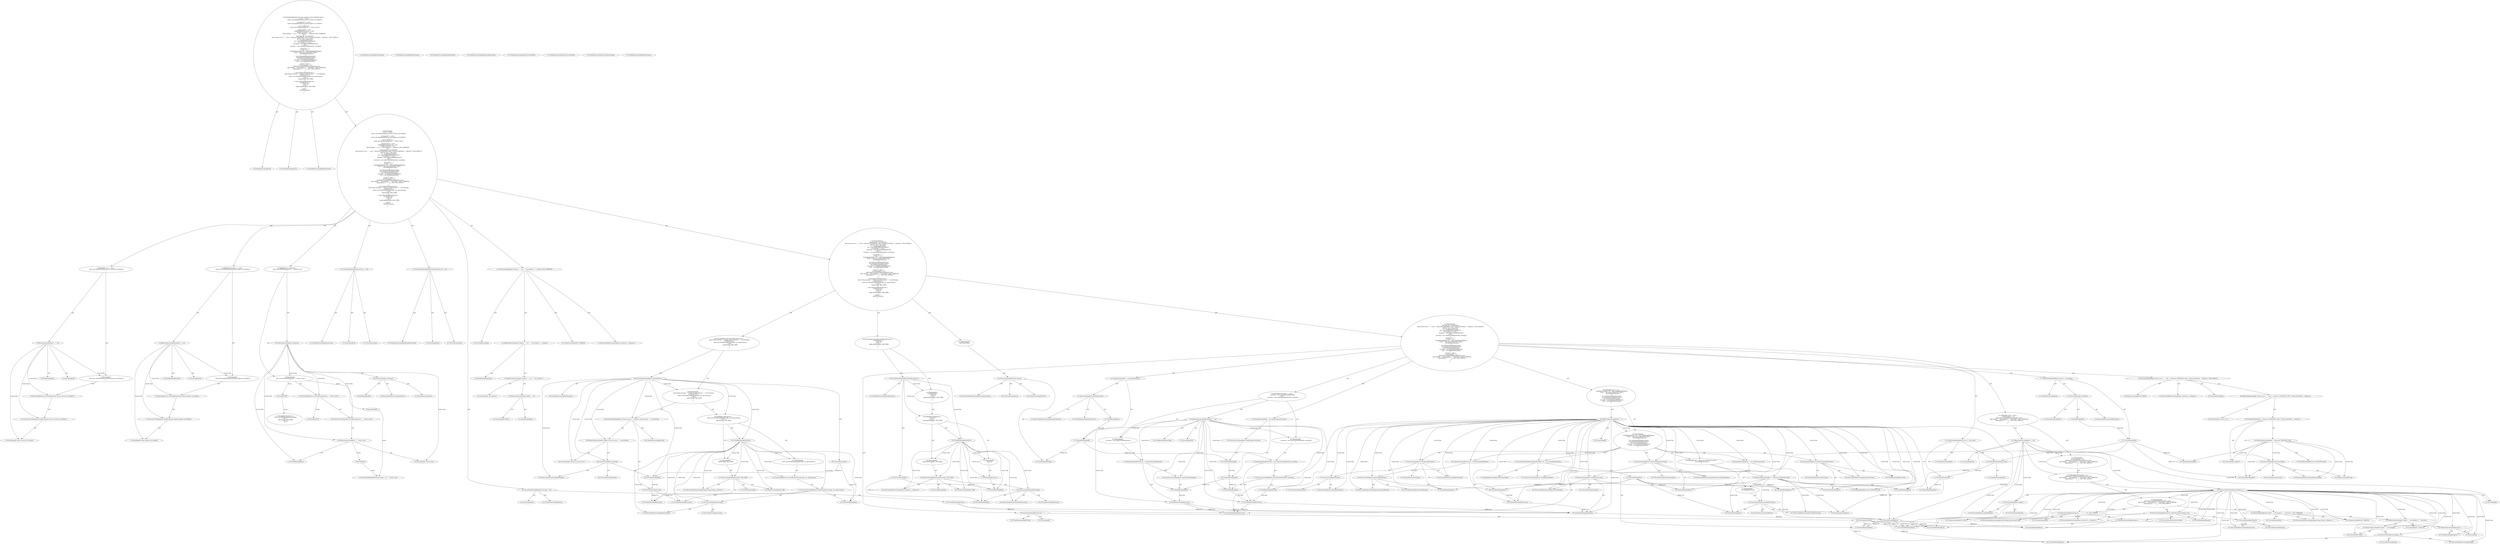 digraph "execute#?" {
0 [label="2:CtTypeReferenceImpl@void" shape=ellipse]
1 [label="2:CtVirtualElement@execute" shape=ellipse]
2 [label="2:CtTypeReferenceImpl@BuildException" shape=ellipse]
3 [label="3:CtFieldReadImpl@src" shape=ellipse]
4 [label="3:CtLiteralImpl@null" shape=ellipse]
5 [label="3:CtBinaryOperatorImpl@src == null" shape=ellipse]
6 [label="4:CtTypeReferenceImpl@BuildException" shape=ellipse]
7 [label="4:CtLiteralImpl@\"source resource not defined\"" shape=ellipse]
8 [label="4:CtConstructorCallImpl@new BuildException(\"source resource not defined\")" shape=ellipse]
9 [label="4:CtThrowImpl@throw new BuildException(\"source resource not defined\")" shape=ellipse]
10 [label="3:CtBlockImpl@\{
    throw new BuildException(\"source resource not defined\");
\}" shape=ellipse]
11 [label="3:CtIfImpl@if (src == null) \{
    throw new BuildException(\"source resource not defined\");
\}" shape=ellipse]
12 [label="6:CtFieldReadImpl@property" shape=ellipse]
13 [label="6:CtLiteralImpl@null" shape=ellipse]
14 [label="6:CtBinaryOperatorImpl@property == null" shape=ellipse]
15 [label="7:CtTypeReferenceImpl@BuildException" shape=ellipse]
16 [label="7:CtLiteralImpl@\"output property not defined\"" shape=ellipse]
17 [label="7:CtConstructorCallImpl@new BuildException(\"output property not defined\")" shape=ellipse]
18 [label="7:CtThrowImpl@throw new BuildException(\"output property not defined\")" shape=ellipse]
19 [label="6:CtBlockImpl@\{
    throw new BuildException(\"output property not defined\");
\}" shape=ellipse]
20 [label="6:CtIfImpl@if (property == null) \{
    throw new BuildException(\"output property not defined\");
\}" shape=ellipse]
21 [label="9:CtExecutableReferenceImpl@isExists()" shape=ellipse]
22 [label="9:CtVirtualElement@isExists" shape=ellipse]
23 [label="9:CtFieldReadImpl@src" shape=ellipse]
24 [label="9:CtInvocationImpl@src.isExists()" shape=ellipse]
25 [label="9:CtUnaryOperatorImpl@!src.isExists()" shape=ellipse]
26 [label="10:CtTypeReferenceImpl@BuildException" shape=ellipse]
27 [label="10:CtFieldReadImpl@src" shape=ellipse]
28 [label="10:CtLiteralImpl@\" doesn't exist\"" shape=ellipse]
29 [label="10:CtBinaryOperatorImpl@src + \" doesn't exist\"" shape=ellipse]
30 [label="10:CtConstructorCallImpl@new BuildException(src + \" doesn't exist\")" shape=ellipse]
31 [label="10:CtThrowImpl@throw new BuildException(src + \" doesn't exist\")" shape=ellipse]
32 [label="9:CtBlockImpl@\{
    throw new BuildException(src + \" doesn't exist\");
\}" shape=ellipse]
33 [label="9:CtIfImpl@if (!src.isExists()) \{
    throw new BuildException(src + \" doesn't exist\");
\}" shape=ellipse]
34 [label="12:CtTypeReferenceImpl@InputStream" shape=ellipse]
35 [label="12:CtLiteralImpl@null" shape=ellipse]
36 [label="12:CtVirtualElement@is" shape=ellipse]
37 [label="12:CtLocalVariableImpl@InputStream is = null" shape=ellipse]
38 [label="13:CtTypeReferenceImpl@BufferedInputStream" shape=ellipse]
39 [label="13:CtLiteralImpl@null" shape=ellipse]
40 [label="13:CtVirtualElement@bis" shape=ellipse]
41 [label="13:CtLocalVariableImpl@BufferedInputStream bis = null" shape=ellipse]
42 [label="14:CtTypeReferenceImpl@Reader" shape=ellipse]
43 [label="14:CtLiteralImpl@null" shape=ellipse]
44 [label="14:CtVirtualElement@instream" shape=ellipse]
45 [label="14:CtLocalVariableImpl@Reader instream = null" shape=ellipse]
46 [label="15:CtExecutableReferenceImpl@log(<unknown>,<unknown>)" shape=ellipse]
47 [label="15:CtVirtualElement@log" shape=ellipse]
48 [label="15:CtLiteralImpl@\"loading \"" shape=ellipse]
49 [label="15:CtFieldReadImpl@src" shape=ellipse]
50 [label="15:CtBinaryOperatorImpl@(\"loading \" + src)" shape=ellipse]
51 [label="15:CtLiteralImpl@\" into property \"" shape=ellipse]
52 [label="15:CtBinaryOperatorImpl@((\"loading \" + src) + \" into property \")" shape=ellipse]
53 [label="15:CtFieldReadImpl@property" shape=ellipse]
54 [label="15:CtBinaryOperatorImpl@((\"loading \" + src) + \" into property \") + property" shape=ellipse]
55 [label="15:CtTypeAccessImpl@MSG_VERBOSE" shape=ellipse]
56 [label="15:CtInvocationImpl@log(((\"loading \" + src) + \" into property \") + property, MSG_VERBOSE)" shape=ellipse]
57 [label="17:CtTypeReferenceImpl@long" shape=ellipse]
58 [label="17:CtExecutableReferenceImpl@getSize()" shape=ellipse]
59 [label="17:CtVirtualElement@getSize" shape=ellipse]
60 [label="17:CtFieldReadImpl@src" shape=ellipse]
61 [label="17:CtInvocationImpl@src.getSize()" shape=ellipse]
62 [label="17:CtVirtualElement@len" shape=ellipse]
63 [label="17:CtLocalVariableImpl@final long len = src.getSize()" shape=ellipse]
64 [label="18:CtExecutableReferenceImpl@log(<unknown>,<unknown>)" shape=ellipse]
65 [label="18:CtVirtualElement@log" shape=ellipse]
66 [label="19:CtLiteralImpl@\"resource size = \"" shape=ellipse]
67 [label="19:CtVariableReadImpl@len" shape=ellipse]
68 [label="19:CtFieldReadImpl@Resource.UNKNOWN_SIZE" shape=ellipse]
69 [label="19:CtBinaryOperatorImpl@len != Resource.UNKNOWN_SIZE" shape=ellipse]
70 [label="19:CtExecutableReferenceImpl@valueOf(long)" shape=ellipse]
71 [label="19:CtVirtualElement@valueOf" shape=ellipse]
72 [label="19:CtTypeAccessImpl@String" shape=ellipse]
73 [label="19:CtVariableReadImpl@len" shape=ellipse]
74 [label="19:CtInvocationImpl@String.valueOf(len)" shape=ellipse]
75 [label="19:CtLiteralImpl@\"unknown\"" shape=ellipse]
76 [label="19:CtConditionalImpl@(len != Resource.UNKNOWN_SIZE ? String.valueOf(len) : \"unknown\")" shape=ellipse]
77 [label="19:CtBinaryOperatorImpl@\"resource size = \" + (len != Resource.UNKNOWN_SIZE ? String.valueOf(len) : \"unknown\")" shape=ellipse]
78 [label="20:CtTypeAccessImpl@MSG_DEBUG" shape=ellipse]
79 [label="18:CtInvocationImpl@log(\"resource size = \" + (len != Resource.UNKNOWN_SIZE ? String.valueOf(len) : \"unknown\"), MSG_DEBUG)" shape=ellipse]
80 [label="21:CtTypeReferenceImpl@int" shape=ellipse]
81 [label="21:CtVariableReadImpl@((int) (len))" shape=ellipse]
82 [label="21:CtTypeReferenceImpl@int" shape=ellipse]
83 [label="21:CtVirtualElement@size" shape=ellipse]
84 [label="21:CtLocalVariableImpl@final int size = ((int) (len))" shape=ellipse]
85 [label="22:CtVariableWriteImpl@is" shape=ellipse]
86 [label="22:CtExecutableReferenceImpl@getInputStream()" shape=ellipse]
87 [label="22:CtVirtualElement@getInputStream" shape=ellipse]
88 [label="22:CtFieldReadImpl@src" shape=ellipse]
89 [label="22:CtInvocationImpl@src.getInputStream()" shape=ellipse]
90 [label="22:CtAssignmentImpl@is = src.getInputStream()" shape=ellipse]
91 [label="23:CtVariableWriteImpl@bis" shape=ellipse]
92 [label="23:CtTypeReferenceImpl@BufferedInputStream" shape=ellipse]
93 [label="23:CtVariableReadImpl@is" shape=ellipse]
94 [label="23:CtConstructorCallImpl@new BufferedInputStream(is)" shape=ellipse]
95 [label="23:CtAssignmentImpl@bis = new BufferedInputStream(is)" shape=ellipse]
96 [label="24:CtFieldReadImpl@encoding" shape=ellipse]
97 [label="24:CtLiteralImpl@null" shape=ellipse]
98 [label="24:CtBinaryOperatorImpl@encoding == null" shape=ellipse]
99 [label="25:CtVariableWriteImpl@instream" shape=ellipse]
100 [label="25:CtTypeReferenceImpl@InputStreamReader" shape=ellipse]
101 [label="25:CtVariableReadImpl@bis" shape=ellipse]
102 [label="25:CtConstructorCallImpl@new InputStreamReader(bis)" shape=ellipse]
103 [label="25:CtAssignmentImpl@instream = new InputStreamReader(bis)" shape=ellipse]
104 [label="24:CtBlockImpl@\{
    instream = new InputStreamReader(bis);
\}" shape=ellipse]
105 [label="27:CtVariableWriteImpl@instream" shape=ellipse]
106 [label="27:CtTypeReferenceImpl@InputStreamReader" shape=ellipse]
107 [label="27:CtVariableReadImpl@bis" shape=ellipse]
108 [label="27:CtFieldReadImpl@encoding" shape=ellipse]
109 [label="27:CtConstructorCallImpl@new InputStreamReader(bis, encoding)" shape=ellipse]
110 [label="27:CtAssignmentImpl@instream = new InputStreamReader(bis, encoding)" shape=ellipse]
111 [label="26:CtBlockImpl@\{
    instream = new InputStreamReader(bis, encoding);
\}" shape=ellipse]
112 [label="24:CtIfImpl@if (encoding == null) \{
    instream = new InputStreamReader(bis);
\} else \{
    instream = new InputStreamReader(bis, encoding);
\}" shape=ellipse]
113 [label="29:CtTypeReferenceImpl@String" shape=ellipse]
114 [label="29:CtLiteralImpl@\"\"" shape=ellipse]
115 [label="29:CtVirtualElement@text" shape=ellipse]
116 [label="29:CtLocalVariableImpl@String text = \"\"" shape=ellipse]
117 [label="30:CtVariableReadImpl@size" shape=ellipse]
118 [label="30:CtLiteralImpl@0" shape=ellipse]
119 [label="30:CtBinaryOperatorImpl@size != 0" shape=ellipse]
120 [label="31:CtTypeReferenceImpl@ChainReaderHelper" shape=ellipse]
121 [label="31:CtTypeReferenceImpl@ChainReaderHelper" shape=ellipse]
122 [label="31:CtConstructorCallImpl@new ChainReaderHelper()" shape=ellipse]
123 [label="31:CtVirtualElement@crh" shape=ellipse]
124 [label="31:CtLocalVariableImpl@ChainReaderHelper crh = new ChainReaderHelper()" shape=ellipse]
125 [label="32:CtVariableReadImpl@len" shape=ellipse]
126 [label="32:CtFieldReadImpl@Resource.UNKNOWN_SIZE" shape=ellipse]
127 [label="32:CtBinaryOperatorImpl@len != Resource.UNKNOWN_SIZE" shape=ellipse]
128 [label="33:CtExecutableReferenceImpl@setBufferSize(int)" shape=ellipse]
129 [label="33:CtVirtualElement@setBufferSize" shape=ellipse]
130 [label="33:CtVariableReadImpl@crh" shape=ellipse]
131 [label="33:CtVariableReadImpl@size" shape=ellipse]
132 [label="33:CtInvocationImpl@crh.setBufferSize(size)" shape=ellipse]
133 [label="32:CtBlockImpl@\{
    crh.setBufferSize(size);
\}" shape=ellipse]
134 [label="32:CtIfImpl@if (len != Resource.UNKNOWN_SIZE) \{
    crh.setBufferSize(size);
\}" shape=ellipse]
135 [label="35:CtExecutableReferenceImpl@setPrimaryReader(Reader)" shape=ellipse]
136 [label="35:CtVirtualElement@setPrimaryReader" shape=ellipse]
137 [label="35:CtVariableReadImpl@crh" shape=ellipse]
138 [label="35:CtVariableReadImpl@instream" shape=ellipse]
139 [label="35:CtInvocationImpl@crh.setPrimaryReader(instream)" shape=ellipse]
140 [label="36:CtExecutableReferenceImpl@setFilterChains()" shape=ellipse]
141 [label="36:CtVirtualElement@setFilterChains" shape=ellipse]
142 [label="36:CtVariableReadImpl@crh" shape=ellipse]
143 [label="36:CtFieldReadImpl@filterChains" shape=ellipse]
144 [label="36:CtInvocationImpl@crh.setFilterChains(filterChains)" shape=ellipse]
145 [label="37:CtExecutableReferenceImpl@setProject()" shape=ellipse]
146 [label="37:CtVirtualElement@setProject" shape=ellipse]
147 [label="37:CtVariableReadImpl@crh" shape=ellipse]
148 [label="37:CtExecutableReferenceImpl@getProject()" shape=ellipse]
149 [label="37:CtVirtualElement@getProject" shape=ellipse]
150 [label="37:CtInvocationImpl@getProject()" shape=ellipse]
151 [label="37:CtInvocationImpl@crh.setProject(getProject())" shape=ellipse]
152 [label="38:CtVariableWriteImpl@instream" shape=ellipse]
153 [label="38:CtExecutableReferenceImpl@getAssembledReader()" shape=ellipse]
154 [label="38:CtVirtualElement@getAssembledReader" shape=ellipse]
155 [label="38:CtVariableReadImpl@crh" shape=ellipse]
156 [label="38:CtInvocationImpl@crh.getAssembledReader()" shape=ellipse]
157 [label="38:CtAssignmentImpl@instream = crh.getAssembledReader()" shape=ellipse]
158 [label="39:CtVariableWriteImpl@text" shape=ellipse]
159 [label="39:CtExecutableReferenceImpl@readFully(Reader)" shape=ellipse]
160 [label="39:CtVirtualElement@readFully" shape=ellipse]
161 [label="39:CtVariableReadImpl@crh" shape=ellipse]
162 [label="39:CtVariableReadImpl@instream" shape=ellipse]
163 [label="39:CtInvocationImpl@crh.readFully(instream)" shape=ellipse]
164 [label="39:CtAssignmentImpl@text = crh.readFully(instream)" shape=ellipse]
165 [label="30:CtBlockImpl@\{
    ChainReaderHelper crh = new ChainReaderHelper();
    if (len != Resource.UNKNOWN_SIZE) \{
        crh.setBufferSize(size);
    \}
    crh.setPrimaryReader(instream);
    crh.setFilterChains(filterChains);
    crh.setProject(getProject());
    instream = crh.getAssembledReader();
    text = crh.readFully(instream);
\}" shape=ellipse]
166 [label="30:CtIfImpl@if (size != 0) \{
    ChainReaderHelper crh = new ChainReaderHelper();
    if (len != Resource.UNKNOWN_SIZE) \{
        crh.setBufferSize(size);
    \}
    crh.setPrimaryReader(instream);
    crh.setFilterChains(filterChains);
    crh.setProject(getProject());
    instream = crh.getAssembledReader();
    text = crh.readFully(instream);
\}" shape=ellipse]
167 [label="41:CtVariableReadImpl@text" shape=ellipse]
168 [label="41:CtLiteralImpl@null" shape=ellipse]
169 [label="41:CtBinaryOperatorImpl@text != null" shape=ellipse]
170 [label="42:CtExecutableReferenceImpl@length()" shape=ellipse]
171 [label="42:CtVirtualElement@length" shape=ellipse]
172 [label="42:CtVariableReadImpl@text" shape=ellipse]
173 [label="42:CtInvocationImpl@text.length()" shape=ellipse]
174 [label="42:CtLiteralImpl@0" shape=ellipse]
175 [label="42:CtBinaryOperatorImpl@text.length() > 0" shape=ellipse]
176 [label="43:CtExecutableReferenceImpl@setNewProperty(java.lang.String)" shape=ellipse]
177 [label="43:CtVirtualElement@setNewProperty" shape=ellipse]
178 [label="43:CtExecutableReferenceImpl@getProject()" shape=ellipse]
179 [label="43:CtVirtualElement@getProject" shape=ellipse]
180 [label="43:CtInvocationImpl@getProject()" shape=ellipse]
181 [label="43:CtFieldReadImpl@property" shape=ellipse]
182 [label="43:CtVariableReadImpl@text" shape=ellipse]
183 [label="43:CtInvocationImpl@getProject().setNewProperty(property, text)" shape=ellipse]
184 [label="44:CtExecutableReferenceImpl@log(java.lang.String,<unknown>)" shape=ellipse]
185 [label="44:CtVirtualElement@log" shape=ellipse]
186 [label="44:CtLiteralImpl@\"loaded \"" shape=ellipse]
187 [label="44:CtExecutableReferenceImpl@length()" shape=ellipse]
188 [label="44:CtVirtualElement@length" shape=ellipse]
189 [label="44:CtVariableReadImpl@text" shape=ellipse]
190 [label="44:CtInvocationImpl@text.length()" shape=ellipse]
191 [label="44:CtBinaryOperatorImpl@(\"loaded \" + text.length())" shape=ellipse]
192 [label="44:CtLiteralImpl@\" characters\"" shape=ellipse]
193 [label="44:CtBinaryOperatorImpl@(\"loaded \" + text.length()) + \" characters\"" shape=ellipse]
194 [label="44:CtTypeAccessImpl@MSG_VERBOSE" shape=ellipse]
195 [label="44:CtInvocationImpl@log((\"loaded \" + text.length()) + \" characters\", MSG_VERBOSE)" shape=ellipse]
196 [label="45:CtExecutableReferenceImpl@log(<unknown>,<unknown>)" shape=ellipse]
197 [label="45:CtVirtualElement@log" shape=ellipse]
198 [label="45:CtFieldReadImpl@property" shape=ellipse]
199 [label="45:CtLiteralImpl@\" := \"" shape=ellipse]
200 [label="45:CtBinaryOperatorImpl@(property + \" := \")" shape=ellipse]
201 [label="45:CtVariableReadImpl@text" shape=ellipse]
202 [label="45:CtBinaryOperatorImpl@(property + \" := \") + text" shape=ellipse]
203 [label="45:CtTypeAccessImpl@MSG_DEBUG" shape=ellipse]
204 [label="45:CtInvocationImpl@log((property + \" := \") + text, MSG_DEBUG)" shape=ellipse]
205 [label="42:CtBlockImpl@\{
    getProject().setNewProperty(property, text);
    log((\"loaded \" + text.length()) + \" characters\", MSG_VERBOSE);
    log((property + \" := \") + text, MSG_DEBUG);
\}" shape=ellipse]
206 [label="42:CtIfImpl@if (text.length() > 0) \{
    getProject().setNewProperty(property, text);
    log((\"loaded \" + text.length()) + \" characters\", MSG_VERBOSE);
    log((property + \" := \") + text, MSG_DEBUG);
\}" shape=ellipse]
207 [label="41:CtBlockImpl@\{
    if (text.length() > 0) \{
        getProject().setNewProperty(property, text);
        log((\"loaded \" + text.length()) + \" characters\", MSG_VERBOSE);
        log((property + \" := \") + text, MSG_DEBUG);
    \}
\}" shape=ellipse]
208 [label="41:CtIfImpl@if (text != null) \{
    if (text.length() > 0) \{
        getProject().setNewProperty(property, text);
        log((\"loaded \" + text.length()) + \" characters\", MSG_VERBOSE);
        log((property + \" := \") + text, MSG_DEBUG);
    \}
\}" shape=ellipse]
209 [label="16:CtBlockImpl@\{
    final long len = src.getSize();
    log(\"resource size = \" + (len != Resource.UNKNOWN_SIZE ? String.valueOf(len) : \"unknown\"), MSG_DEBUG);
    final int size = ((int) (len));
    is = src.getInputStream();
    bis = new BufferedInputStream(is);
    if (encoding == null) \{
        instream = new InputStreamReader(bis);
    \} else \{
        instream = new InputStreamReader(bis, encoding);
    \}
    String text = \"\";
    if (size != 0) \{
        ChainReaderHelper crh = new ChainReaderHelper();
        if (len != Resource.UNKNOWN_SIZE) \{
            crh.setBufferSize(size);
        \}
        crh.setPrimaryReader(instream);
        crh.setFilterChains(filterChains);
        crh.setProject(getProject());
        instream = crh.getAssembledReader();
        text = crh.readFully(instream);
    \}
    if (text != null) \{
        if (text.length() > 0) \{
            getProject().setNewProperty(property, text);
            log((\"loaded \" + text.length()) + \" characters\", MSG_VERBOSE);
            log((property + \" := \") + text, MSG_DEBUG);
        \}
    \}
\}" shape=ellipse]
210 [label="48:CtVirtualElement@ioe" shape=ellipse]
211 [label="48:CtTypeReferenceImpl@IOException" shape=ellipse]
212 [label="48:CtCatchVariableImpl@final IOException ioe" shape=ellipse]
213 [label="49:CtTypeReferenceImpl@String" shape=ellipse]
214 [label="49:CtLiteralImpl@\"Unable to load resource: \"" shape=ellipse]
215 [label="49:CtExecutableReferenceImpl@toString()" shape=ellipse]
216 [label="49:CtVirtualElement@toString" shape=ellipse]
217 [label="49:CtVariableReadImpl@ioe" shape=ellipse]
218 [label="49:CtInvocationImpl@ioe.toString()" shape=ellipse]
219 [label="49:CtBinaryOperatorImpl@\"Unable to load resource: \" + ioe.toString()" shape=ellipse]
220 [label="49:CtVirtualElement@message" shape=ellipse]
221 [label="49:CtLocalVariableImpl@final String message = \"Unable to load resource: \" + ioe.toString()" shape=ellipse]
222 [label="50:CtFieldReadImpl@failOnError" shape=ellipse]
223 [label="51:CtTypeReferenceImpl@BuildException" shape=ellipse]
224 [label="51:CtVariableReadImpl@message" shape=ellipse]
225 [label="51:CtVariableReadImpl@ioe" shape=ellipse]
226 [label="51:CtExecutableReferenceImpl@getLocation()" shape=ellipse]
227 [label="51:CtVirtualElement@getLocation" shape=ellipse]
228 [label="51:CtInvocationImpl@getLocation()" shape=ellipse]
229 [label="51:CtConstructorCallImpl@new BuildException(message, ioe, getLocation())" shape=ellipse]
230 [label="51:CtThrowImpl@throw new BuildException(message, ioe, getLocation())" shape=ellipse]
231 [label="50:CtBlockImpl@\{
    throw new BuildException(message, ioe, getLocation());
\}" shape=ellipse]
232 [label="53:CtExecutableReferenceImpl@log(java.lang.String,<unknown>)" shape=ellipse]
233 [label="53:CtVirtualElement@log" shape=ellipse]
234 [label="53:CtVariableReadImpl@message" shape=ellipse]
235 [label="53:CtTypeAccessImpl@MSG_ERR" shape=ellipse]
236 [label="53:CtInvocationImpl@log(message, MSG_ERR)" shape=ellipse]
237 [label="52:CtBlockImpl@\{
    log(message, MSG_ERR);
\}" shape=ellipse]
238 [label="50:CtIfImpl@if (failOnError) \{
    throw new BuildException(message, ioe, getLocation());
\} else \{
    log(message, MSG_ERR);
\}" shape=ellipse]
239 [label="48:CtBlockImpl@\{
    final String message = \"Unable to load resource: \" + ioe.toString();
    if (failOnError) \{
        throw new BuildException(message, ioe, getLocation());
    \} else \{
        log(message, MSG_ERR);
    \}
\}" shape=ellipse]
240 [label="48:CtCatchImpl@ catch (final IOException ioe) \{
    final String message = \"Unable to load resource: \" + ioe.toString();
    if (failOnError) \{
        throw new BuildException(message, ioe, getLocation());
    \} else \{
        log(message, MSG_ERR);
    \}
\}" shape=ellipse]
241 [label="55:CtVirtualElement@be" shape=ellipse]
242 [label="55:CtTypeReferenceImpl@BuildException" shape=ellipse]
243 [label="55:CtCatchVariableImpl@final BuildException be" shape=ellipse]
244 [label="56:CtFieldReadImpl@failOnError" shape=ellipse]
245 [label="57:CtVariableReadImpl@be" shape=ellipse]
246 [label="57:CtThrowImpl@throw be" shape=ellipse]
247 [label="56:CtBlockImpl@\{
    throw be;
\}" shape=ellipse]
248 [label="59:CtExecutableReferenceImpl@log(<unknown>,<unknown>)" shape=ellipse]
249 [label="59:CtVirtualElement@log" shape=ellipse]
250 [label="59:CtExecutableReferenceImpl@getMessage()" shape=ellipse]
251 [label="59:CtVirtualElement@getMessage" shape=ellipse]
252 [label="59:CtVariableReadImpl@be" shape=ellipse]
253 [label="59:CtInvocationImpl@be.getMessage()" shape=ellipse]
254 [label="59:CtTypeAccessImpl@MSG_ERR" shape=ellipse]
255 [label="59:CtInvocationImpl@log(be.getMessage(), MSG_ERR)" shape=ellipse]
256 [label="58:CtBlockImpl@\{
    log(be.getMessage(), MSG_ERR);
\}" shape=ellipse]
257 [label="56:CtIfImpl@if (failOnError) \{
    throw be;
\} else \{
    log(be.getMessage(), MSG_ERR);
\}" shape=ellipse]
258 [label="55:CtBlockImpl@\{
    if (failOnError) \{
        throw be;
    \} else \{
        log(be.getMessage(), MSG_ERR);
    \}
\}" shape=ellipse]
259 [label="55:CtCatchImpl@ catch (final BuildException be) \{
    if (failOnError) \{
        throw be;
    \} else \{
        log(be.getMessage(), MSG_ERR);
    \}
\}" shape=ellipse]
260 [label="62:CtExecutableReferenceImpl@close(InputStream)" shape=ellipse]
261 [label="62:CtVirtualElement@close" shape=ellipse]
262 [label="62:CtTypeAccessImpl@FileUtils" shape=ellipse]
263 [label="62:CtVariableReadImpl@is" shape=ellipse]
264 [label="62:CtInvocationImpl@FileUtils.close(is)" shape=ellipse]
265 [label="61:CtBlockImpl@\{
    FileUtils.close(is);
\}" shape=ellipse]
266 [label="16:CtTryImpl@try \{
    final long len = src.getSize();
    log(\"resource size = \" + (len != Resource.UNKNOWN_SIZE ? String.valueOf(len) : \"unknown\"), MSG_DEBUG);
    final int size = ((int) (len));
    is = src.getInputStream();
    bis = new BufferedInputStream(is);
    if (encoding == null) \{
        instream = new InputStreamReader(bis);
    \} else \{
        instream = new InputStreamReader(bis, encoding);
    \}
    String text = \"\";
    if (size != 0) \{
        ChainReaderHelper crh = new ChainReaderHelper();
        if (len != Resource.UNKNOWN_SIZE) \{
            crh.setBufferSize(size);
        \}
        crh.setPrimaryReader(instream);
        crh.setFilterChains(filterChains);
        crh.setProject(getProject());
        instream = crh.getAssembledReader();
        text = crh.readFully(instream);
    \}
    if (text != null) \{
        if (text.length() > 0) \{
            getProject().setNewProperty(property, text);
            log((\"loaded \" + text.length()) + \" characters\", MSG_VERBOSE);
            log((property + \" := \") + text, MSG_DEBUG);
        \}
    \}
\} catch (final IOException ioe) \{
    final String message = \"Unable to load resource: \" + ioe.toString();
    if (failOnError) \{
        throw new BuildException(message, ioe, getLocation());
    \} else \{
        log(message, MSG_ERR);
    \}
\} catch (final BuildException be) \{
    if (failOnError) \{
        throw be;
    \} else \{
        log(be.getMessage(), MSG_ERR);
    \}
\} finally \{
    FileUtils.close(is);
\}" shape=ellipse]
267 [label="2:CtBlockImpl@\{
    if (src == null) \{
        throw new BuildException(\"source resource not defined\");
    \}
    if (property == null) \{
        throw new BuildException(\"output property not defined\");
    \}
    if (!src.isExists()) \{
        throw new BuildException(src + \" doesn't exist\");
    \}
    InputStream is = null;
    BufferedInputStream bis = null;
    Reader instream = null;
    log(((\"loading \" + src) + \" into property \") + property, MSG_VERBOSE);
    try \{
        final long len = src.getSize();
        log(\"resource size = \" + (len != Resource.UNKNOWN_SIZE ? String.valueOf(len) : \"unknown\"), MSG_DEBUG);
        final int size = ((int) (len));
        is = src.getInputStream();
        bis = new BufferedInputStream(is);
        if (encoding == null) \{
            instream = new InputStreamReader(bis);
        \} else \{
            instream = new InputStreamReader(bis, encoding);
        \}
        String text = \"\";
        if (size != 0) \{
            ChainReaderHelper crh = new ChainReaderHelper();
            if (len != Resource.UNKNOWN_SIZE) \{
                crh.setBufferSize(size);
            \}
            crh.setPrimaryReader(instream);
            crh.setFilterChains(filterChains);
            crh.setProject(getProject());
            instream = crh.getAssembledReader();
            text = crh.readFully(instream);
        \}
        if (text != null) \{
            if (text.length() > 0) \{
                getProject().setNewProperty(property, text);
                log((\"loaded \" + text.length()) + \" characters\", MSG_VERBOSE);
                log((property + \" := \") + text, MSG_DEBUG);
            \}
        \}
    \} catch (final IOException ioe) \{
        final String message = \"Unable to load resource: \" + ioe.toString();
        if (failOnError) \{
            throw new BuildException(message, ioe, getLocation());
        \} else \{
            log(message, MSG_ERR);
        \}
    \} catch (final BuildException be) \{
        if (failOnError) \{
            throw be;
        \} else \{
            log(be.getMessage(), MSG_ERR);
        \}
    \} finally \{
        FileUtils.close(is);
    \}
\}" shape=ellipse]
268 [label="2:CtMethodImpl@public final void execute() throws BuildException \{
    if (src == null) \{
        throw new BuildException(\"source resource not defined\");
    \}
    if (property == null) \{
        throw new BuildException(\"output property not defined\");
    \}
    if (!src.isExists()) \{
        throw new BuildException(src + \" doesn't exist\");
    \}
    InputStream is = null;
    BufferedInputStream bis = null;
    Reader instream = null;
    log(((\"loading \" + src) + \" into property \") + property, MSG_VERBOSE);
    try \{
        final long len = src.getSize();
        log(\"resource size = \" + (len != Resource.UNKNOWN_SIZE ? String.valueOf(len) : \"unknown\"), MSG_DEBUG);
        final int size = ((int) (len));
        is = src.getInputStream();
        bis = new BufferedInputStream(is);
        if (encoding == null) \{
            instream = new InputStreamReader(bis);
        \} else \{
            instream = new InputStreamReader(bis, encoding);
        \}
        String text = \"\";
        if (size != 0) \{
            ChainReaderHelper crh = new ChainReaderHelper();
            if (len != Resource.UNKNOWN_SIZE) \{
                crh.setBufferSize(size);
            \}
            crh.setPrimaryReader(instream);
            crh.setFilterChains(filterChains);
            crh.setProject(getProject());
            instream = crh.getAssembledReader();
            text = crh.readFully(instream);
        \}
        if (text != null) \{
            if (text.length() > 0) \{
                getProject().setNewProperty(property, text);
                log((\"loaded \" + text.length()) + \" characters\", MSG_VERBOSE);
                log((property + \" := \") + text, MSG_DEBUG);
            \}
        \}
    \} catch (final IOException ioe) \{
        final String message = \"Unable to load resource: \" + ioe.toString();
        if (failOnError) \{
            throw new BuildException(message, ioe, getLocation());
        \} else \{
            log(message, MSG_ERR);
        \}
    \} catch (final BuildException be) \{
        if (failOnError) \{
            throw be;
        \} else \{
            log(be.getMessage(), MSG_ERR);
        \}
    \} finally \{
        FileUtils.close(is);
    \}
\}" shape=ellipse]
269 [label="10:Delete@DELETE" shape=ellipse]
270 [label="10:Insert@INSERT" shape=ellipse]
271 [label="10:CtLocalVariableImpl@String message = src + \" doesn't exist\"" shape=ellipse]
272 [label="11:Insert@INSERT" shape=ellipse]
273 [label="11:CtIfImpl@if (failOnError) \{
    throw new BuildException(message);
\} else \{
    log(message, MSG_ERR);
    return;
\}" shape=ellipse]
274 [label="10:Move@MOVE" shape=ellipse]
5 -> 3 [label="AST"];
5 -> 4 [label="AST"];
5 -> 10 [label="Control Dep"];
5 -> 9 [label="Control Dep"];
5 -> 8 [label="Control Dep"];
5 -> 7 [label="Control Dep"];
8 -> 7 [label="AST"];
9 -> 8 [label="AST"];
10 -> 9 [label="AST"];
11 -> 5 [label="AST"];
11 -> 10 [label="AST"];
14 -> 12 [label="AST"];
14 -> 13 [label="AST"];
14 -> 19 [label="Control Dep"];
14 -> 18 [label="Control Dep"];
14 -> 17 [label="Control Dep"];
14 -> 16 [label="Control Dep"];
17 -> 16 [label="AST"];
18 -> 17 [label="AST"];
19 -> 18 [label="AST"];
20 -> 14 [label="AST"];
20 -> 19 [label="AST"];
24 -> 22 [label="AST"];
24 -> 23 [label="AST"];
24 -> 21 [label="AST"];
25 -> 24 [label="AST"];
25 -> 32 [label="Control Dep"];
25 -> 31 [label="Control Dep"];
25 -> 30 [label="Control Dep"];
25 -> 29 [label="Control Dep"];
25 -> 27 [label="Control Dep"];
25 -> 28 [label="Control Dep"];
29 -> 27 [label="AST"];
29 -> 28 [label="AST"];
29 -> 274 [label="Action"];
30 -> 29 [label="AST"];
31 -> 30 [label="AST"];
31 -> 269 [label="Action"];
32 -> 31 [label="AST"];
32 -> 270 [label="Action"];
32 -> 272 [label="Action"];
33 -> 25 [label="AST"];
33 -> 32 [label="AST"];
37 -> 36 [label="AST"];
37 -> 34 [label="AST"];
37 -> 35 [label="AST"];
41 -> 40 [label="AST"];
41 -> 38 [label="AST"];
41 -> 39 [label="AST"];
44 -> 138 [label="Define-Use"];
44 -> 162 [label="Define-Use"];
45 -> 44 [label="AST"];
45 -> 42 [label="AST"];
45 -> 43 [label="AST"];
50 -> 48 [label="AST"];
50 -> 49 [label="AST"];
52 -> 50 [label="AST"];
52 -> 51 [label="AST"];
54 -> 52 [label="AST"];
54 -> 53 [label="AST"];
56 -> 47 [label="AST"];
56 -> 46 [label="AST"];
56 -> 54 [label="AST"];
56 -> 55 [label="AST"];
60 -> 62 [label="Data Dep"];
61 -> 59 [label="AST"];
61 -> 60 [label="AST"];
61 -> 58 [label="AST"];
62 -> 67 [label="Define-Use"];
62 -> 73 [label="Define-Use"];
62 -> 81 [label="Define-Use"];
62 -> 125 [label="Define-Use"];
63 -> 62 [label="AST"];
63 -> 57 [label="AST"];
63 -> 61 [label="AST"];
69 -> 67 [label="AST"];
69 -> 68 [label="AST"];
69 -> 74 [label="Control Dep"];
69 -> 70 [label="Control Dep"];
69 -> 72 [label="Control Dep"];
69 -> 73 [label="Control Dep"];
69 -> 75 [label="Control Dep"];
74 -> 71 [label="AST"];
74 -> 72 [label="AST"];
74 -> 70 [label="AST"];
74 -> 73 [label="AST"];
76 -> 69 [label="AST"];
76 -> 74 [label="AST"];
76 -> 75 [label="AST"];
77 -> 66 [label="AST"];
77 -> 76 [label="AST"];
79 -> 65 [label="AST"];
79 -> 64 [label="AST"];
79 -> 77 [label="AST"];
79 -> 78 [label="AST"];
81 -> 82 [label="AST"];
81 -> 83 [label="Data Dep"];
83 -> 117 [label="Define-Use"];
83 -> 131 [label="Define-Use"];
84 -> 83 [label="AST"];
84 -> 80 [label="AST"];
84 -> 81 [label="AST"];
85 -> 93 [label="Define-Use"];
85 -> 263 [label="Define-Use"];
88 -> 85 [label="Data Dep"];
89 -> 87 [label="AST"];
89 -> 88 [label="AST"];
89 -> 86 [label="AST"];
90 -> 85 [label="AST"];
90 -> 89 [label="AST"];
91 -> 101 [label="Define-Use"];
91 -> 107 [label="Define-Use"];
93 -> 91 [label="Data Dep"];
94 -> 93 [label="AST"];
95 -> 91 [label="AST"];
95 -> 94 [label="AST"];
98 -> 96 [label="AST"];
98 -> 97 [label="AST"];
98 -> 104 [label="Control Dep"];
98 -> 103 [label="Control Dep"];
98 -> 99 [label="Control Dep"];
98 -> 102 [label="Control Dep"];
98 -> 101 [label="Control Dep"];
98 -> 111 [label="Control Dep"];
98 -> 110 [label="Control Dep"];
98 -> 105 [label="Control Dep"];
98 -> 109 [label="Control Dep"];
98 -> 107 [label="Control Dep"];
98 -> 108 [label="Control Dep"];
99 -> 138 [label="Define-Use"];
99 -> 162 [label="Define-Use"];
101 -> 99 [label="Data Dep"];
102 -> 101 [label="AST"];
103 -> 99 [label="AST"];
103 -> 102 [label="AST"];
104 -> 103 [label="AST"];
105 -> 138 [label="Define-Use"];
105 -> 162 [label="Define-Use"];
107 -> 105 [label="Data Dep"];
108 -> 105 [label="Data Dep"];
109 -> 107 [label="AST"];
109 -> 108 [label="AST"];
110 -> 105 [label="AST"];
110 -> 109 [label="AST"];
111 -> 110 [label="AST"];
112 -> 98 [label="AST"];
112 -> 104 [label="AST"];
112 -> 111 [label="AST"];
115 -> 167 [label="Define-Use"];
115 -> 172 [label="Define-Use"];
115 -> 182 [label="Define-Use"];
115 -> 189 [label="Define-Use"];
115 -> 201 [label="Define-Use"];
116 -> 115 [label="AST"];
116 -> 113 [label="AST"];
116 -> 114 [label="AST"];
119 -> 117 [label="AST"];
119 -> 118 [label="AST"];
119 -> 165 [label="Control Dep"];
119 -> 124 [label="Control Dep"];
119 -> 122 [label="Control Dep"];
119 -> 134 [label="Control Dep"];
119 -> 127 [label="Control Dep"];
119 -> 125 [label="Control Dep"];
119 -> 126 [label="Control Dep"];
119 -> 139 [label="Control Dep"];
119 -> 135 [label="Control Dep"];
119 -> 137 [label="Control Dep"];
119 -> 138 [label="Control Dep"];
119 -> 144 [label="Control Dep"];
119 -> 140 [label="Control Dep"];
119 -> 142 [label="Control Dep"];
119 -> 143 [label="Control Dep"];
119 -> 151 [label="Control Dep"];
119 -> 145 [label="Control Dep"];
119 -> 147 [label="Control Dep"];
119 -> 150 [label="Control Dep"];
119 -> 148 [label="Control Dep"];
119 -> 157 [label="Control Dep"];
119 -> 152 [label="Control Dep"];
119 -> 156 [label="Control Dep"];
119 -> 153 [label="Control Dep"];
119 -> 155 [label="Control Dep"];
119 -> 164 [label="Control Dep"];
119 -> 158 [label="Control Dep"];
119 -> 163 [label="Control Dep"];
119 -> 159 [label="Control Dep"];
119 -> 161 [label="Control Dep"];
119 -> 162 [label="Control Dep"];
123 -> 130 [label="Define-Use"];
123 -> 137 [label="Define-Use"];
123 -> 142 [label="Define-Use"];
123 -> 147 [label="Define-Use"];
123 -> 155 [label="Define-Use"];
123 -> 161 [label="Define-Use"];
124 -> 123 [label="AST"];
124 -> 120 [label="AST"];
124 -> 122 [label="AST"];
127 -> 125 [label="AST"];
127 -> 126 [label="AST"];
127 -> 133 [label="Control Dep"];
127 -> 132 [label="Control Dep"];
127 -> 128 [label="Control Dep"];
127 -> 130 [label="Control Dep"];
127 -> 131 [label="Control Dep"];
132 -> 129 [label="AST"];
132 -> 130 [label="AST"];
132 -> 128 [label="AST"];
132 -> 131 [label="AST"];
133 -> 132 [label="AST"];
134 -> 127 [label="AST"];
134 -> 133 [label="AST"];
139 -> 136 [label="AST"];
139 -> 137 [label="AST"];
139 -> 135 [label="AST"];
139 -> 138 [label="AST"];
144 -> 141 [label="AST"];
144 -> 142 [label="AST"];
144 -> 140 [label="AST"];
144 -> 143 [label="AST"];
150 -> 149 [label="AST"];
150 -> 148 [label="AST"];
151 -> 146 [label="AST"];
151 -> 147 [label="AST"];
151 -> 145 [label="AST"];
151 -> 150 [label="AST"];
152 -> 162 [label="Define-Use"];
155 -> 152 [label="Data Dep"];
156 -> 154 [label="AST"];
156 -> 155 [label="AST"];
156 -> 153 [label="AST"];
157 -> 152 [label="AST"];
157 -> 156 [label="AST"];
158 -> 167 [label="Define-Use"];
158 -> 172 [label="Define-Use"];
158 -> 182 [label="Define-Use"];
158 -> 189 [label="Define-Use"];
158 -> 201 [label="Define-Use"];
161 -> 158 [label="Data Dep"];
162 -> 158 [label="Data Dep"];
163 -> 160 [label="AST"];
163 -> 161 [label="AST"];
163 -> 159 [label="AST"];
163 -> 162 [label="AST"];
164 -> 158 [label="AST"];
164 -> 163 [label="AST"];
165 -> 124 [label="AST"];
165 -> 134 [label="AST"];
165 -> 139 [label="AST"];
165 -> 144 [label="AST"];
165 -> 151 [label="AST"];
165 -> 157 [label="AST"];
165 -> 164 [label="AST"];
166 -> 119 [label="AST"];
166 -> 165 [label="AST"];
169 -> 167 [label="AST"];
169 -> 168 [label="AST"];
169 -> 207 [label="Control Dep"];
169 -> 206 [label="Control Dep"];
169 -> 175 [label="Control Dep"];
169 -> 173 [label="Control Dep"];
169 -> 170 [label="Control Dep"];
169 -> 172 [label="Control Dep"];
169 -> 174 [label="Control Dep"];
173 -> 171 [label="AST"];
173 -> 172 [label="AST"];
173 -> 170 [label="AST"];
175 -> 173 [label="AST"];
175 -> 174 [label="AST"];
175 -> 205 [label="Control Dep"];
175 -> 183 [label="Control Dep"];
175 -> 176 [label="Control Dep"];
175 -> 180 [label="Control Dep"];
175 -> 178 [label="Control Dep"];
175 -> 181 [label="Control Dep"];
175 -> 182 [label="Control Dep"];
175 -> 195 [label="Control Dep"];
175 -> 184 [label="Control Dep"];
175 -> 193 [label="Control Dep"];
175 -> 191 [label="Control Dep"];
175 -> 186 [label="Control Dep"];
175 -> 190 [label="Control Dep"];
175 -> 187 [label="Control Dep"];
175 -> 189 [label="Control Dep"];
175 -> 192 [label="Control Dep"];
175 -> 194 [label="Control Dep"];
175 -> 204 [label="Control Dep"];
175 -> 196 [label="Control Dep"];
175 -> 202 [label="Control Dep"];
175 -> 200 [label="Control Dep"];
175 -> 198 [label="Control Dep"];
175 -> 199 [label="Control Dep"];
175 -> 201 [label="Control Dep"];
175 -> 203 [label="Control Dep"];
180 -> 179 [label="AST"];
180 -> 178 [label="AST"];
183 -> 177 [label="AST"];
183 -> 180 [label="AST"];
183 -> 176 [label="AST"];
183 -> 181 [label="AST"];
183 -> 182 [label="AST"];
190 -> 188 [label="AST"];
190 -> 189 [label="AST"];
190 -> 187 [label="AST"];
191 -> 186 [label="AST"];
191 -> 190 [label="AST"];
193 -> 191 [label="AST"];
193 -> 192 [label="AST"];
195 -> 185 [label="AST"];
195 -> 184 [label="AST"];
195 -> 193 [label="AST"];
195 -> 194 [label="AST"];
200 -> 198 [label="AST"];
200 -> 199 [label="AST"];
202 -> 200 [label="AST"];
202 -> 201 [label="AST"];
204 -> 197 [label="AST"];
204 -> 196 [label="AST"];
204 -> 202 [label="AST"];
204 -> 203 [label="AST"];
205 -> 183 [label="AST"];
205 -> 195 [label="AST"];
205 -> 204 [label="AST"];
206 -> 175 [label="AST"];
206 -> 205 [label="AST"];
207 -> 206 [label="AST"];
208 -> 169 [label="AST"];
208 -> 207 [label="AST"];
209 -> 63 [label="AST"];
209 -> 79 [label="AST"];
209 -> 84 [label="AST"];
209 -> 90 [label="AST"];
209 -> 95 [label="AST"];
209 -> 112 [label="AST"];
209 -> 116 [label="AST"];
209 -> 166 [label="AST"];
209 -> 208 [label="AST"];
210 -> 217 [label="Define-Use"];
210 -> 225 [label="Define-Use"];
212 -> 210 [label="AST"];
212 -> 211 [label="AST"];
212 -> 239 [label="Control Dep"];
212 -> 221 [label="Control Dep"];
212 -> 219 [label="Control Dep"];
212 -> 214 [label="Control Dep"];
212 -> 218 [label="Control Dep"];
212 -> 215 [label="Control Dep"];
212 -> 217 [label="Control Dep"];
212 -> 238 [label="Control Dep"];
212 -> 222 [label="Control Dep"];
217 -> 220 [label="Data Dep"];
218 -> 216 [label="AST"];
218 -> 217 [label="AST"];
218 -> 215 [label="AST"];
219 -> 214 [label="AST"];
219 -> 218 [label="AST"];
220 -> 224 [label="Define-Use"];
220 -> 234 [label="Define-Use"];
221 -> 220 [label="AST"];
221 -> 213 [label="AST"];
221 -> 219 [label="AST"];
222 -> 231 [label="Control Dep"];
222 -> 230 [label="Control Dep"];
222 -> 229 [label="Control Dep"];
222 -> 224 [label="Control Dep"];
222 -> 225 [label="Control Dep"];
222 -> 228 [label="Control Dep"];
222 -> 226 [label="Control Dep"];
222 -> 237 [label="Control Dep"];
222 -> 236 [label="Control Dep"];
222 -> 232 [label="Control Dep"];
222 -> 234 [label="Control Dep"];
222 -> 235 [label="Control Dep"];
228 -> 227 [label="AST"];
228 -> 226 [label="AST"];
229 -> 224 [label="AST"];
229 -> 225 [label="AST"];
229 -> 228 [label="AST"];
230 -> 229 [label="AST"];
231 -> 230 [label="AST"];
236 -> 233 [label="AST"];
236 -> 232 [label="AST"];
236 -> 234 [label="AST"];
236 -> 235 [label="AST"];
237 -> 236 [label="AST"];
238 -> 222 [label="AST"];
238 -> 231 [label="AST"];
238 -> 237 [label="AST"];
239 -> 221 [label="AST"];
239 -> 238 [label="AST"];
240 -> 212 [label="AST"];
240 -> 239 [label="AST"];
241 -> 245 [label="Define-Use"];
241 -> 252 [label="Define-Use"];
243 -> 241 [label="AST"];
243 -> 242 [label="AST"];
243 -> 258 [label="Control Dep"];
243 -> 257 [label="Control Dep"];
243 -> 244 [label="Control Dep"];
244 -> 247 [label="Control Dep"];
244 -> 246 [label="Control Dep"];
244 -> 245 [label="Control Dep"];
244 -> 256 [label="Control Dep"];
244 -> 255 [label="Control Dep"];
244 -> 248 [label="Control Dep"];
244 -> 253 [label="Control Dep"];
244 -> 250 [label="Control Dep"];
244 -> 252 [label="Control Dep"];
244 -> 254 [label="Control Dep"];
246 -> 245 [label="AST"];
247 -> 246 [label="AST"];
253 -> 251 [label="AST"];
253 -> 252 [label="AST"];
253 -> 250 [label="AST"];
255 -> 249 [label="AST"];
255 -> 248 [label="AST"];
255 -> 253 [label="AST"];
255 -> 254 [label="AST"];
256 -> 255 [label="AST"];
257 -> 244 [label="AST"];
257 -> 247 [label="AST"];
257 -> 256 [label="AST"];
258 -> 257 [label="AST"];
259 -> 243 [label="AST"];
259 -> 258 [label="AST"];
264 -> 261 [label="AST"];
264 -> 262 [label="AST"];
264 -> 260 [label="AST"];
264 -> 263 [label="AST"];
265 -> 264 [label="AST"];
266 -> 209 [label="AST"];
266 -> 240 [label="AST"];
266 -> 259 [label="AST"];
266 -> 265 [label="AST"];
267 -> 11 [label="AST"];
267 -> 20 [label="AST"];
267 -> 33 [label="AST"];
267 -> 37 [label="AST"];
267 -> 41 [label="AST"];
267 -> 45 [label="AST"];
267 -> 56 [label="AST"];
267 -> 266 [label="AST"];
268 -> 1 [label="AST"];
268 -> 0 [label="AST"];
268 -> 2 [label="AST"];
268 -> 267 [label="AST"];
270 -> 271 [label="Action"];
272 -> 273 [label="Action"];
274 -> 271 [label="Action"];
}